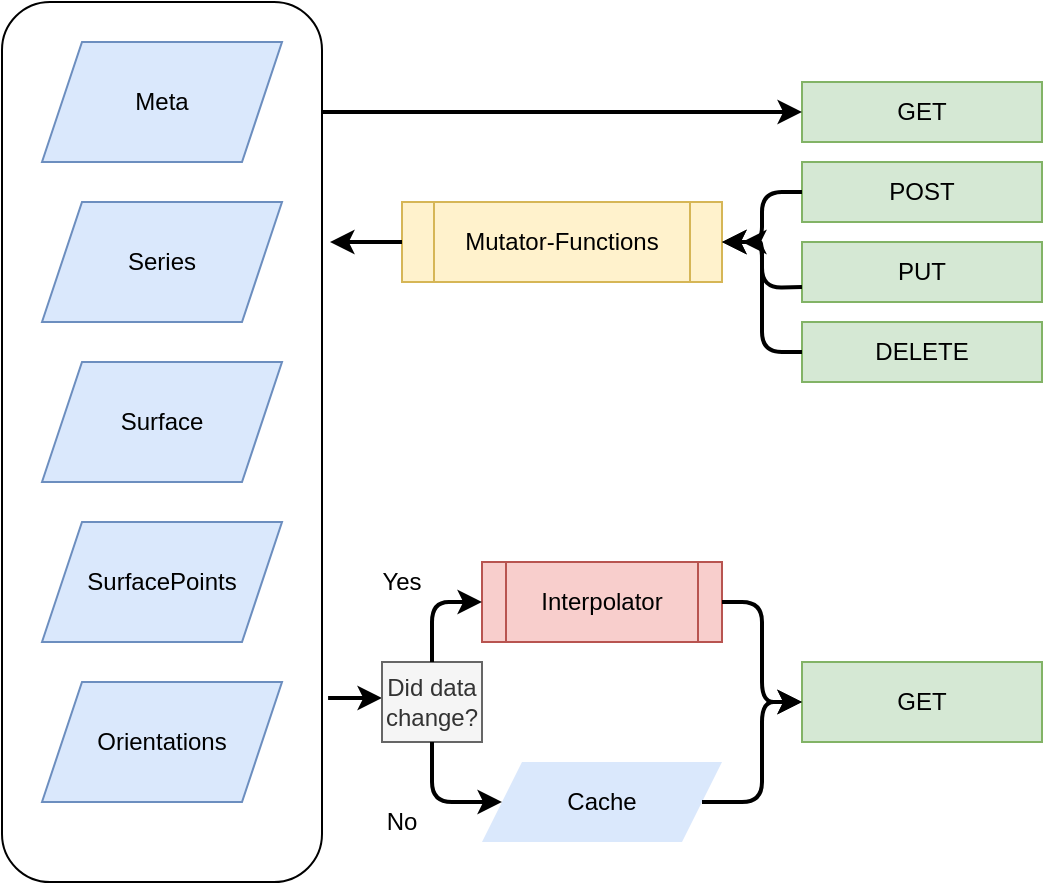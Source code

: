 <mxfile version="15.0.3" type="device"><diagram id="c1-wLmraVsOFKLa_eWbj" name="Page-1"><mxGraphModel dx="946" dy="530" grid="1" gridSize="10" guides="1" tooltips="1" connect="1" arrows="1" fold="1" page="1" pageScale="1" pageWidth="850" pageHeight="1100" math="0" shadow="0"><root><mxCell id="0"/><mxCell id="1" parent="0"/><mxCell id="fA_PQcTA7cnMbYE96slK-8" value="" style="rounded=1;whiteSpace=wrap;html=1;" vertex="1" parent="1"><mxGeometry x="40" y="40" width="160" height="440" as="geometry"/></mxCell><mxCell id="fA_PQcTA7cnMbYE96slK-9" value="Meta" style="shape=parallelogram;perimeter=parallelogramPerimeter;whiteSpace=wrap;html=1;fixedSize=1;fillColor=#dae8fc;strokeColor=#6c8ebf;" vertex="1" parent="1"><mxGeometry x="60" y="60" width="120" height="60" as="geometry"/></mxCell><mxCell id="fA_PQcTA7cnMbYE96slK-10" value="Series" style="shape=parallelogram;perimeter=parallelogramPerimeter;whiteSpace=wrap;html=1;fixedSize=1;fillColor=#dae8fc;strokeColor=#6c8ebf;" vertex="1" parent="1"><mxGeometry x="60" y="140" width="120" height="60" as="geometry"/></mxCell><mxCell id="fA_PQcTA7cnMbYE96slK-11" value="Surface" style="shape=parallelogram;perimeter=parallelogramPerimeter;whiteSpace=wrap;html=1;fixedSize=1;fillColor=#dae8fc;strokeColor=#6c8ebf;" vertex="1" parent="1"><mxGeometry x="60" y="220" width="120" height="60" as="geometry"/></mxCell><mxCell id="fA_PQcTA7cnMbYE96slK-12" value="SurfacePoints" style="shape=parallelogram;perimeter=parallelogramPerimeter;whiteSpace=wrap;html=1;fixedSize=1;fillColor=#dae8fc;strokeColor=#6c8ebf;" vertex="1" parent="1"><mxGeometry x="60" y="300" width="120" height="60" as="geometry"/></mxCell><mxCell id="fA_PQcTA7cnMbYE96slK-13" value="Orientations" style="shape=parallelogram;perimeter=parallelogramPerimeter;whiteSpace=wrap;html=1;fixedSize=1;fillColor=#dae8fc;strokeColor=#6c8ebf;" vertex="1" parent="1"><mxGeometry x="60" y="380" width="120" height="60" as="geometry"/></mxCell><mxCell id="fA_PQcTA7cnMbYE96slK-14" value="Mutator-Functions" style="shape=process;whiteSpace=wrap;html=1;backgroundOutline=1;fillColor=#fff2cc;strokeColor=#d6b656;" vertex="1" parent="1"><mxGeometry x="240" y="140" width="160" height="40" as="geometry"/></mxCell><mxCell id="fA_PQcTA7cnMbYE96slK-15" value="Interpolator" style="shape=process;whiteSpace=wrap;html=1;backgroundOutline=1;fillColor=#f8cecc;strokeColor=#b85450;" vertex="1" parent="1"><mxGeometry x="280" y="320" width="120" height="40" as="geometry"/></mxCell><mxCell id="fA_PQcTA7cnMbYE96slK-16" value="Cache" style="shape=parallelogram;perimeter=parallelogramPerimeter;whiteSpace=wrap;html=1;fixedSize=1;fillColor=#dae8fc;strokeColor=none;strokeWidth=2;" vertex="1" parent="1"><mxGeometry x="280" y="420" width="120" height="40" as="geometry"/></mxCell><mxCell id="fA_PQcTA7cnMbYE96slK-18" value="" style="endArrow=classic;html=1;exitX=1.019;exitY=0.791;exitDx=0;exitDy=0;exitPerimeter=0;strokeWidth=2;" edge="1" parent="1" source="fA_PQcTA7cnMbYE96slK-8"><mxGeometry width="50" height="50" relative="1" as="geometry"><mxPoint x="400" y="310" as="sourcePoint"/><mxPoint x="230" y="388" as="targetPoint"/></mxGeometry></mxCell><mxCell id="fA_PQcTA7cnMbYE96slK-19" value="Did data change?" style="text;html=1;strokeColor=#666666;fillColor=#f5f5f5;align=center;verticalAlign=middle;whiteSpace=wrap;rounded=0;fontColor=#333333;" vertex="1" parent="1"><mxGeometry x="230" y="370" width="50" height="40" as="geometry"/></mxCell><mxCell id="fA_PQcTA7cnMbYE96slK-20" value="" style="endArrow=classic;html=1;entryX=0;entryY=0.5;entryDx=0;entryDy=0;exitX=0.5;exitY=0;exitDx=0;exitDy=0;strokeWidth=2;" edge="1" parent="1" source="fA_PQcTA7cnMbYE96slK-19" target="fA_PQcTA7cnMbYE96slK-15"><mxGeometry width="50" height="50" relative="1" as="geometry"><mxPoint x="250" y="380" as="sourcePoint"/><mxPoint x="450" y="260" as="targetPoint"/><Array as="points"><mxPoint x="255" y="340"/></Array></mxGeometry></mxCell><mxCell id="fA_PQcTA7cnMbYE96slK-21" value="Yes" style="text;html=1;strokeColor=none;fillColor=none;align=center;verticalAlign=middle;whiteSpace=wrap;rounded=0;" vertex="1" parent="1"><mxGeometry x="220" y="320" width="40" height="20" as="geometry"/></mxCell><mxCell id="fA_PQcTA7cnMbYE96slK-23" value="No" style="text;html=1;strokeColor=none;fillColor=none;align=center;verticalAlign=middle;whiteSpace=wrap;rounded=0;" vertex="1" parent="1"><mxGeometry x="220" y="440" width="40" height="20" as="geometry"/></mxCell><mxCell id="fA_PQcTA7cnMbYE96slK-25" value="" style="endArrow=classic;html=1;exitX=0.5;exitY=1;exitDx=0;exitDy=0;entryX=0;entryY=0.5;entryDx=0;entryDy=0;strokeWidth=2;" edge="1" parent="1" source="fA_PQcTA7cnMbYE96slK-19" target="fA_PQcTA7cnMbYE96slK-16"><mxGeometry width="50" height="50" relative="1" as="geometry"><mxPoint x="400" y="310" as="sourcePoint"/><mxPoint x="450" y="260" as="targetPoint"/><Array as="points"><mxPoint x="255" y="440"/></Array></mxGeometry></mxCell><mxCell id="fA_PQcTA7cnMbYE96slK-29" value="GET" style="rounded=0;whiteSpace=wrap;html=1;fillColor=#d5e8d4;strokeColor=#82b366;" vertex="1" parent="1"><mxGeometry x="440" y="80" width="120" height="30" as="geometry"/></mxCell><mxCell id="fA_PQcTA7cnMbYE96slK-31" value="" style="endArrow=classic;html=1;entryX=0;entryY=0.5;entryDx=0;entryDy=0;strokeWidth=2;" edge="1" parent="1" target="fA_PQcTA7cnMbYE96slK-29"><mxGeometry width="50" height="50" relative="1" as="geometry"><mxPoint x="200" y="95" as="sourcePoint"/><mxPoint x="440" y="260" as="targetPoint"/></mxGeometry></mxCell><mxCell id="fA_PQcTA7cnMbYE96slK-32" value="POST" style="rounded=0;whiteSpace=wrap;html=1;fillColor=#d5e8d4;strokeColor=#82b366;" vertex="1" parent="1"><mxGeometry x="440" y="120" width="120" height="30" as="geometry"/></mxCell><mxCell id="fA_PQcTA7cnMbYE96slK-33" value="PUT" style="rounded=0;whiteSpace=wrap;html=1;fillColor=#d5e8d4;strokeColor=#82b366;" vertex="1" parent="1"><mxGeometry x="440" y="160" width="120" height="30" as="geometry"/></mxCell><mxCell id="fA_PQcTA7cnMbYE96slK-34" value="DELETE" style="rounded=0;whiteSpace=wrap;html=1;fillColor=#d5e8d4;strokeColor=#82b366;" vertex="1" parent="1"><mxGeometry x="440" y="200" width="120" height="30" as="geometry"/></mxCell><mxCell id="fA_PQcTA7cnMbYE96slK-35" value="" style="endArrow=classic;html=1;entryX=1;entryY=0.5;entryDx=0;entryDy=0;exitX=0;exitY=0.5;exitDx=0;exitDy=0;strokeWidth=2;" edge="1" parent="1" source="fA_PQcTA7cnMbYE96slK-32" target="fA_PQcTA7cnMbYE96slK-14"><mxGeometry width="50" height="50" relative="1" as="geometry"><mxPoint x="390" y="310" as="sourcePoint"/><mxPoint x="440" y="260" as="targetPoint"/><Array as="points"><mxPoint x="420" y="135"/><mxPoint x="420" y="160"/></Array></mxGeometry></mxCell><mxCell id="fA_PQcTA7cnMbYE96slK-36" value="" style="endArrow=classic;html=1;exitX=0;exitY=0.75;exitDx=0;exitDy=0;strokeWidth=2;" edge="1" parent="1" source="fA_PQcTA7cnMbYE96slK-33"><mxGeometry width="50" height="50" relative="1" as="geometry"><mxPoint x="390" y="310" as="sourcePoint"/><mxPoint x="400" y="160" as="targetPoint"/><Array as="points"><mxPoint x="420" y="183"/><mxPoint x="420" y="160"/></Array></mxGeometry></mxCell><mxCell id="fA_PQcTA7cnMbYE96slK-37" value="" style="endArrow=classic;html=1;exitX=0;exitY=0.5;exitDx=0;exitDy=0;strokeWidth=2;" edge="1" parent="1" source="fA_PQcTA7cnMbYE96slK-34"><mxGeometry width="50" height="50" relative="1" as="geometry"><mxPoint x="390" y="310" as="sourcePoint"/><mxPoint x="410" y="160" as="targetPoint"/><Array as="points"><mxPoint x="420" y="215"/><mxPoint x="420" y="160"/></Array></mxGeometry></mxCell><mxCell id="fA_PQcTA7cnMbYE96slK-38" value="" style="endArrow=classic;html=1;exitX=0;exitY=0.5;exitDx=0;exitDy=0;strokeWidth=2;" edge="1" parent="1" source="fA_PQcTA7cnMbYE96slK-14"><mxGeometry width="50" height="50" relative="1" as="geometry"><mxPoint x="390" y="310" as="sourcePoint"/><mxPoint x="204" y="160" as="targetPoint"/></mxGeometry></mxCell><mxCell id="fA_PQcTA7cnMbYE96slK-39" value="GET" style="rounded=0;whiteSpace=wrap;html=1;fillColor=#d5e8d4;strokeColor=#82b366;" vertex="1" parent="1"><mxGeometry x="440" y="370" width="120" height="40" as="geometry"/></mxCell><mxCell id="fA_PQcTA7cnMbYE96slK-40" value="" style="endArrow=classic;html=1;strokeWidth=2;exitX=1;exitY=0.5;exitDx=0;exitDy=0;entryX=0;entryY=0.5;entryDx=0;entryDy=0;" edge="1" parent="1" source="fA_PQcTA7cnMbYE96slK-15" target="fA_PQcTA7cnMbYE96slK-39"><mxGeometry width="50" height="50" relative="1" as="geometry"><mxPoint x="390" y="310" as="sourcePoint"/><mxPoint x="440" y="260" as="targetPoint"/><Array as="points"><mxPoint x="420" y="340"/><mxPoint x="420" y="390"/></Array></mxGeometry></mxCell><mxCell id="fA_PQcTA7cnMbYE96slK-41" value="" style="endArrow=classic;html=1;strokeWidth=2;exitX=1;exitY=0.5;exitDx=0;exitDy=0;" edge="1" parent="1" source="fA_PQcTA7cnMbYE96slK-16"><mxGeometry width="50" height="50" relative="1" as="geometry"><mxPoint x="390" y="310" as="sourcePoint"/><mxPoint x="440" y="390" as="targetPoint"/><Array as="points"><mxPoint x="420" y="440"/><mxPoint x="420" y="390"/></Array></mxGeometry></mxCell></root></mxGraphModel></diagram></mxfile>